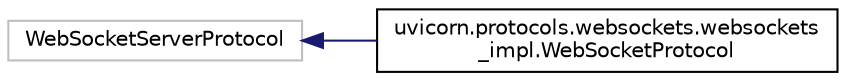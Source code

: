 digraph "Graphical Class Hierarchy"
{
 // LATEX_PDF_SIZE
  edge [fontname="Helvetica",fontsize="10",labelfontname="Helvetica",labelfontsize="10"];
  node [fontname="Helvetica",fontsize="10",shape=record];
  rankdir="LR";
  Node19136 [label="WebSocketServerProtocol",height=0.2,width=0.4,color="grey75", fillcolor="white", style="filled",tooltip=" "];
  Node19136 -> Node0 [dir="back",color="midnightblue",fontsize="10",style="solid",fontname="Helvetica"];
  Node0 [label="uvicorn.protocols.websockets.websockets\l_impl.WebSocketProtocol",height=0.2,width=0.4,color="black", fillcolor="white", style="filled",URL="$classuvicorn_1_1protocols_1_1websockets_1_1websockets__impl_1_1WebSocketProtocol.html",tooltip=" "];
}
